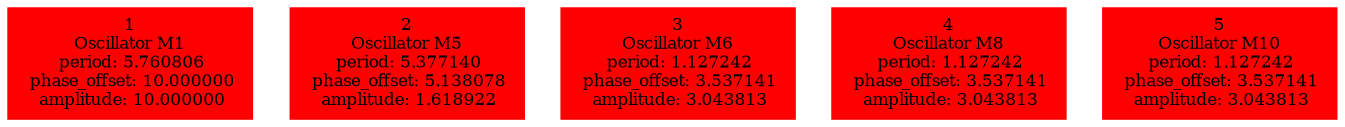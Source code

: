  digraph g{ forcelabels=true;
1 [label=<1<BR />Oscillator M1<BR /> period: 5.760806<BR /> phase_offset: 10.000000<BR /> amplitude: 10.000000>, shape=box,color=red,style=filled,fontsize=8];2 [label=<2<BR />Oscillator M5<BR /> period: 5.377140<BR /> phase_offset: 5.138078<BR /> amplitude: 1.618922>, shape=box,color=red,style=filled,fontsize=8];3 [label=<3<BR />Oscillator M6<BR /> period: 1.127242<BR /> phase_offset: 3.537141<BR /> amplitude: 3.043813>, shape=box,color=red,style=filled,fontsize=8];4 [label=<4<BR />Oscillator M8<BR /> period: 1.127242<BR /> phase_offset: 3.537141<BR /> amplitude: 3.043813>, shape=box,color=red,style=filled,fontsize=8];5 [label=<5<BR />Oscillator M10<BR /> period: 1.127242<BR /> phase_offset: 3.537141<BR /> amplitude: 3.043813>, shape=box,color=red,style=filled,fontsize=8]; }

